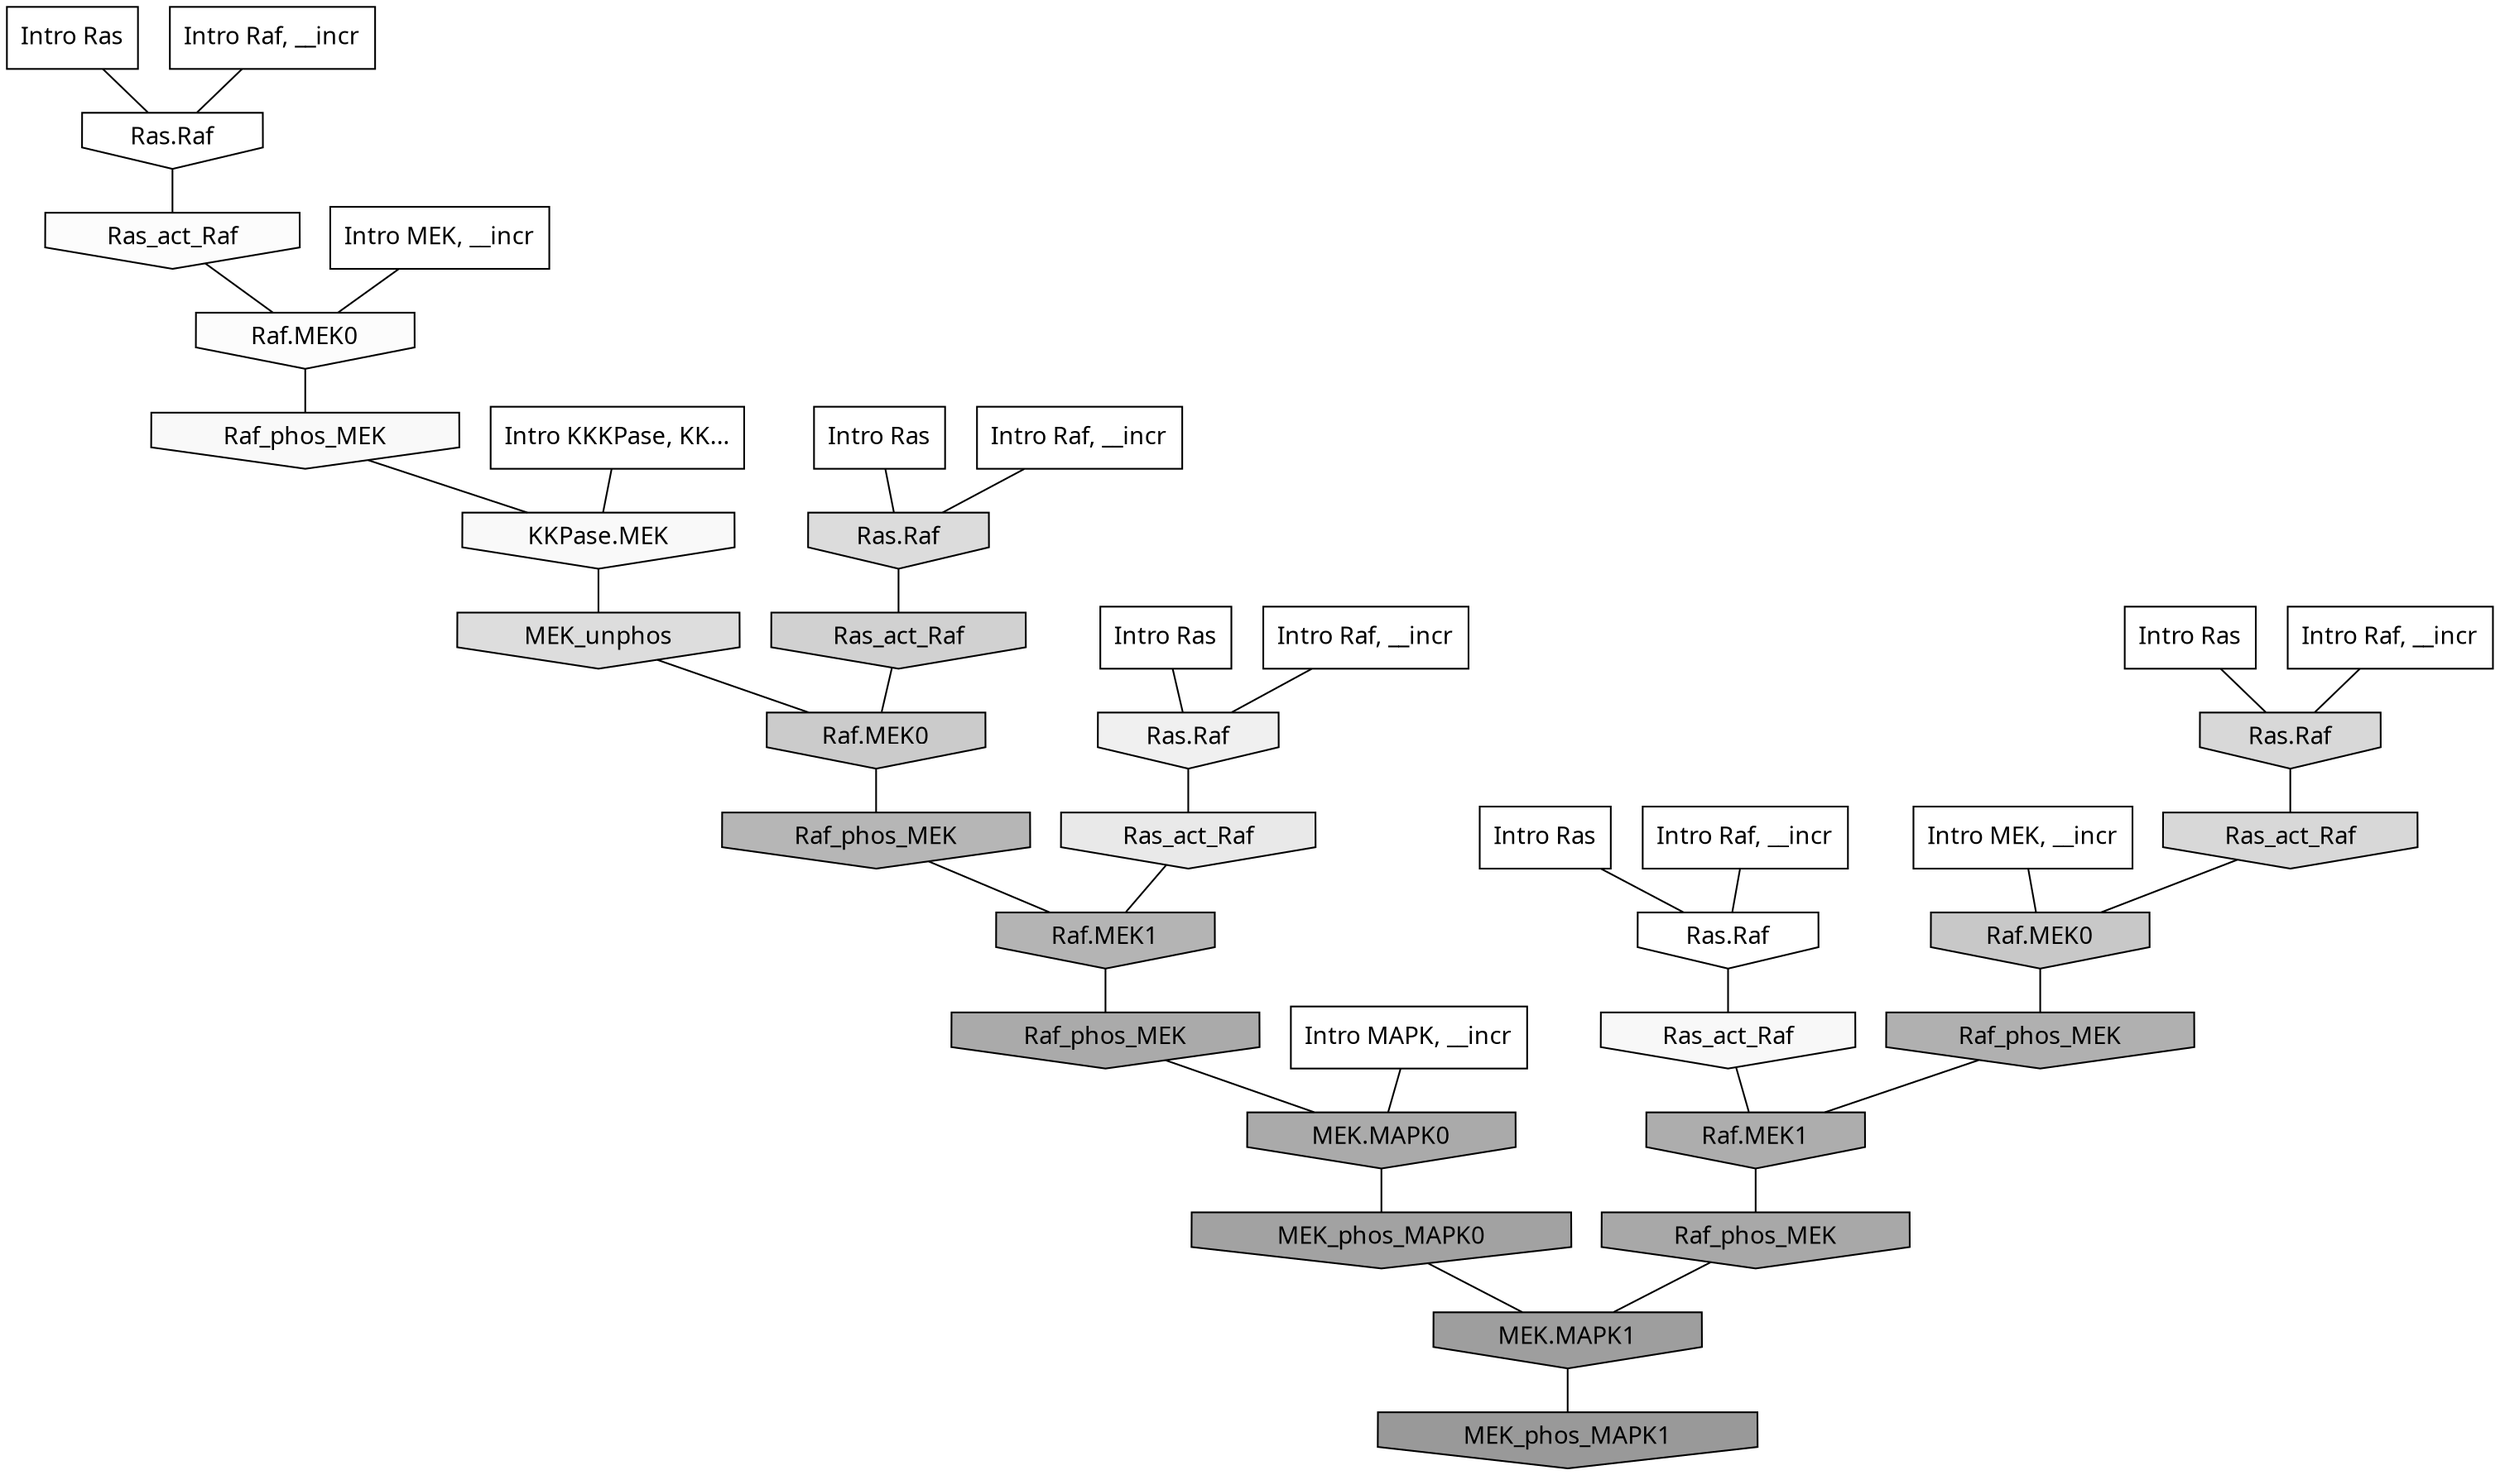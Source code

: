 digraph G{
  rankdir="TB";
  ranksep=0.30;
  node [fontname="CMU Serif"];
  edge [fontname="CMU Serif"];
  
  21 [label="Intro Ras", shape=rectangle, style=filled, fillcolor="0.000 0.000 1.000"]
  
  37 [label="Intro Ras", shape=rectangle, style=filled, fillcolor="0.000 0.000 1.000"]
  
  74 [label="Intro Ras", shape=rectangle, style=filled, fillcolor="0.000 0.000 1.000"]
  
  80 [label="Intro Ras", shape=rectangle, style=filled, fillcolor="0.000 0.000 1.000"]
  
  81 [label="Intro Ras", shape=rectangle, style=filled, fillcolor="0.000 0.000 1.000"]
  
  211 [label="Intro Raf, __incr", shape=rectangle, style=filled, fillcolor="0.000 0.000 1.000"]
  
  604 [label="Intro Raf, __incr", shape=rectangle, style=filled, fillcolor="0.000 0.000 1.000"]
  
  909 [label="Intro Raf, __incr", shape=rectangle, style=filled, fillcolor="0.000 0.000 1.000"]
  
  937 [label="Intro Raf, __incr", shape=rectangle, style=filled, fillcolor="0.000 0.000 1.000"]
  
  1049 [label="Intro Raf, __incr", shape=rectangle, style=filled, fillcolor="0.000 0.000 1.000"]
  
  1437 [label="Intro MEK, __incr", shape=rectangle, style=filled, fillcolor="0.000 0.000 1.000"]
  
  1595 [label="Intro MEK, __incr", shape=rectangle, style=filled, fillcolor="0.000 0.000 1.000"]
  
  2908 [label="Intro MAPK, __incr", shape=rectangle, style=filled, fillcolor="0.000 0.000 1.000"]
  
  3131 [label="Intro KKKPase, KK...", shape=rectangle, style=filled, fillcolor="0.000 0.000 1.000"]
  
  3209 [label="Ras.Raf", shape=invhouse, style=filled, fillcolor="0.000 0.000 1.000"]
  
  3295 [label="Ras.Raf", shape=invhouse, style=filled, fillcolor="0.000 0.000 1.000"]
  
  3392 [label="Ras_act_Raf", shape=invhouse, style=filled, fillcolor="0.000 0.000 0.988"]
  
  3394 [label="Raf.MEK0", shape=invhouse, style=filled, fillcolor="0.000 0.000 0.988"]
  
  3456 [label="Raf_phos_MEK", shape=invhouse, style=filled, fillcolor="0.000 0.000 0.976"]
  
  3459 [label="KKPase.MEK", shape=invhouse, style=filled, fillcolor="0.000 0.000 0.976"]
  
  3495 [label="Ras_act_Raf", shape=invhouse, style=filled, fillcolor="0.000 0.000 0.972"]
  
  3811 [label="Ras.Raf", shape=invhouse, style=filled, fillcolor="0.000 0.000 0.938"]
  
  4178 [label="Ras_act_Raf", shape=invhouse, style=filled, fillcolor="0.000 0.000 0.914"]
  
  4960 [label="MEK_unphos", shape=invhouse, style=filled, fillcolor="0.000 0.000 0.865"]
  
  4971 [label="Ras.Raf", shape=invhouse, style=filled, fillcolor="0.000 0.000 0.863"]
  
  5255 [label="Ras.Raf", shape=invhouse, style=filled, fillcolor="0.000 0.000 0.847"]
  
  5257 [label="Ras_act_Raf", shape=invhouse, style=filled, fillcolor="0.000 0.000 0.846"]
  
  5752 [label="Ras_act_Raf", shape=invhouse, style=filled, fillcolor="0.000 0.000 0.818"]
  
  6191 [label="Raf.MEK0", shape=invhouse, style=filled, fillcolor="0.000 0.000 0.796"]
  
  6546 [label="Raf.MEK0", shape=invhouse, style=filled, fillcolor="0.000 0.000 0.782"]
  
  8674 [label="Raf_phos_MEK", shape=invhouse, style=filled, fillcolor="0.000 0.000 0.714"]
  
  8988 [label="Raf.MEK1", shape=invhouse, style=filled, fillcolor="0.000 0.000 0.704"]
  
  9656 [label="Raf_phos_MEK", shape=invhouse, style=filled, fillcolor="0.000 0.000 0.689"]
  
  10100 [label="Raf.MEK1", shape=invhouse, style=filled, fillcolor="0.000 0.000 0.679"]
  
  10662 [label="Raf_phos_MEK", shape=invhouse, style=filled, fillcolor="0.000 0.000 0.667"]
  
  10664 [label="MEK.MAPK0", shape=invhouse, style=filled, fillcolor="0.000 0.000 0.667"]
  
  11098 [label="Raf_phos_MEK", shape=invhouse, style=filled, fillcolor="0.000 0.000 0.659"]
  
  12626 [label="MEK_phos_MAPK0", shape=invhouse, style=filled, fillcolor="0.000 0.000 0.633"]
  
  13545 [label="MEK.MAPK1", shape=invhouse, style=filled, fillcolor="0.000 0.000 0.618"]
  
  14895 [label="MEK_phos_MAPK1", shape=invhouse, style=filled, fillcolor="0.000 0.000 0.600"]
  
  
  13545 -> 14895 [dir=none, color="0.000 0.000 0.000"] 
  12626 -> 13545 [dir=none, color="0.000 0.000 0.000"] 
  11098 -> 13545 [dir=none, color="0.000 0.000 0.000"] 
  10664 -> 12626 [dir=none, color="0.000 0.000 0.000"] 
  10662 -> 10664 [dir=none, color="0.000 0.000 0.000"] 
  10100 -> 11098 [dir=none, color="0.000 0.000 0.000"] 
  9656 -> 10100 [dir=none, color="0.000 0.000 0.000"] 
  8988 -> 10662 [dir=none, color="0.000 0.000 0.000"] 
  8674 -> 8988 [dir=none, color="0.000 0.000 0.000"] 
  6546 -> 9656 [dir=none, color="0.000 0.000 0.000"] 
  6191 -> 8674 [dir=none, color="0.000 0.000 0.000"] 
  5752 -> 6191 [dir=none, color="0.000 0.000 0.000"] 
  5257 -> 6546 [dir=none, color="0.000 0.000 0.000"] 
  5255 -> 5257 [dir=none, color="0.000 0.000 0.000"] 
  4971 -> 5752 [dir=none, color="0.000 0.000 0.000"] 
  4960 -> 6191 [dir=none, color="0.000 0.000 0.000"] 
  4178 -> 8988 [dir=none, color="0.000 0.000 0.000"] 
  3811 -> 4178 [dir=none, color="0.000 0.000 0.000"] 
  3495 -> 10100 [dir=none, color="0.000 0.000 0.000"] 
  3459 -> 4960 [dir=none, color="0.000 0.000 0.000"] 
  3456 -> 3459 [dir=none, color="0.000 0.000 0.000"] 
  3394 -> 3456 [dir=none, color="0.000 0.000 0.000"] 
  3392 -> 3394 [dir=none, color="0.000 0.000 0.000"] 
  3295 -> 3392 [dir=none, color="0.000 0.000 0.000"] 
  3209 -> 3495 [dir=none, color="0.000 0.000 0.000"] 
  3131 -> 3459 [dir=none, color="0.000 0.000 0.000"] 
  2908 -> 10664 [dir=none, color="0.000 0.000 0.000"] 
  1595 -> 6546 [dir=none, color="0.000 0.000 0.000"] 
  1437 -> 3394 [dir=none, color="0.000 0.000 0.000"] 
  1049 -> 3295 [dir=none, color="0.000 0.000 0.000"] 
  937 -> 3209 [dir=none, color="0.000 0.000 0.000"] 
  909 -> 4971 [dir=none, color="0.000 0.000 0.000"] 
  604 -> 5255 [dir=none, color="0.000 0.000 0.000"] 
  211 -> 3811 [dir=none, color="0.000 0.000 0.000"] 
  81 -> 5255 [dir=none, color="0.000 0.000 0.000"] 
  80 -> 3811 [dir=none, color="0.000 0.000 0.000"] 
  74 -> 4971 [dir=none, color="0.000 0.000 0.000"] 
  37 -> 3209 [dir=none, color="0.000 0.000 0.000"] 
  21 -> 3295 [dir=none, color="0.000 0.000 0.000"] 
  
  }
